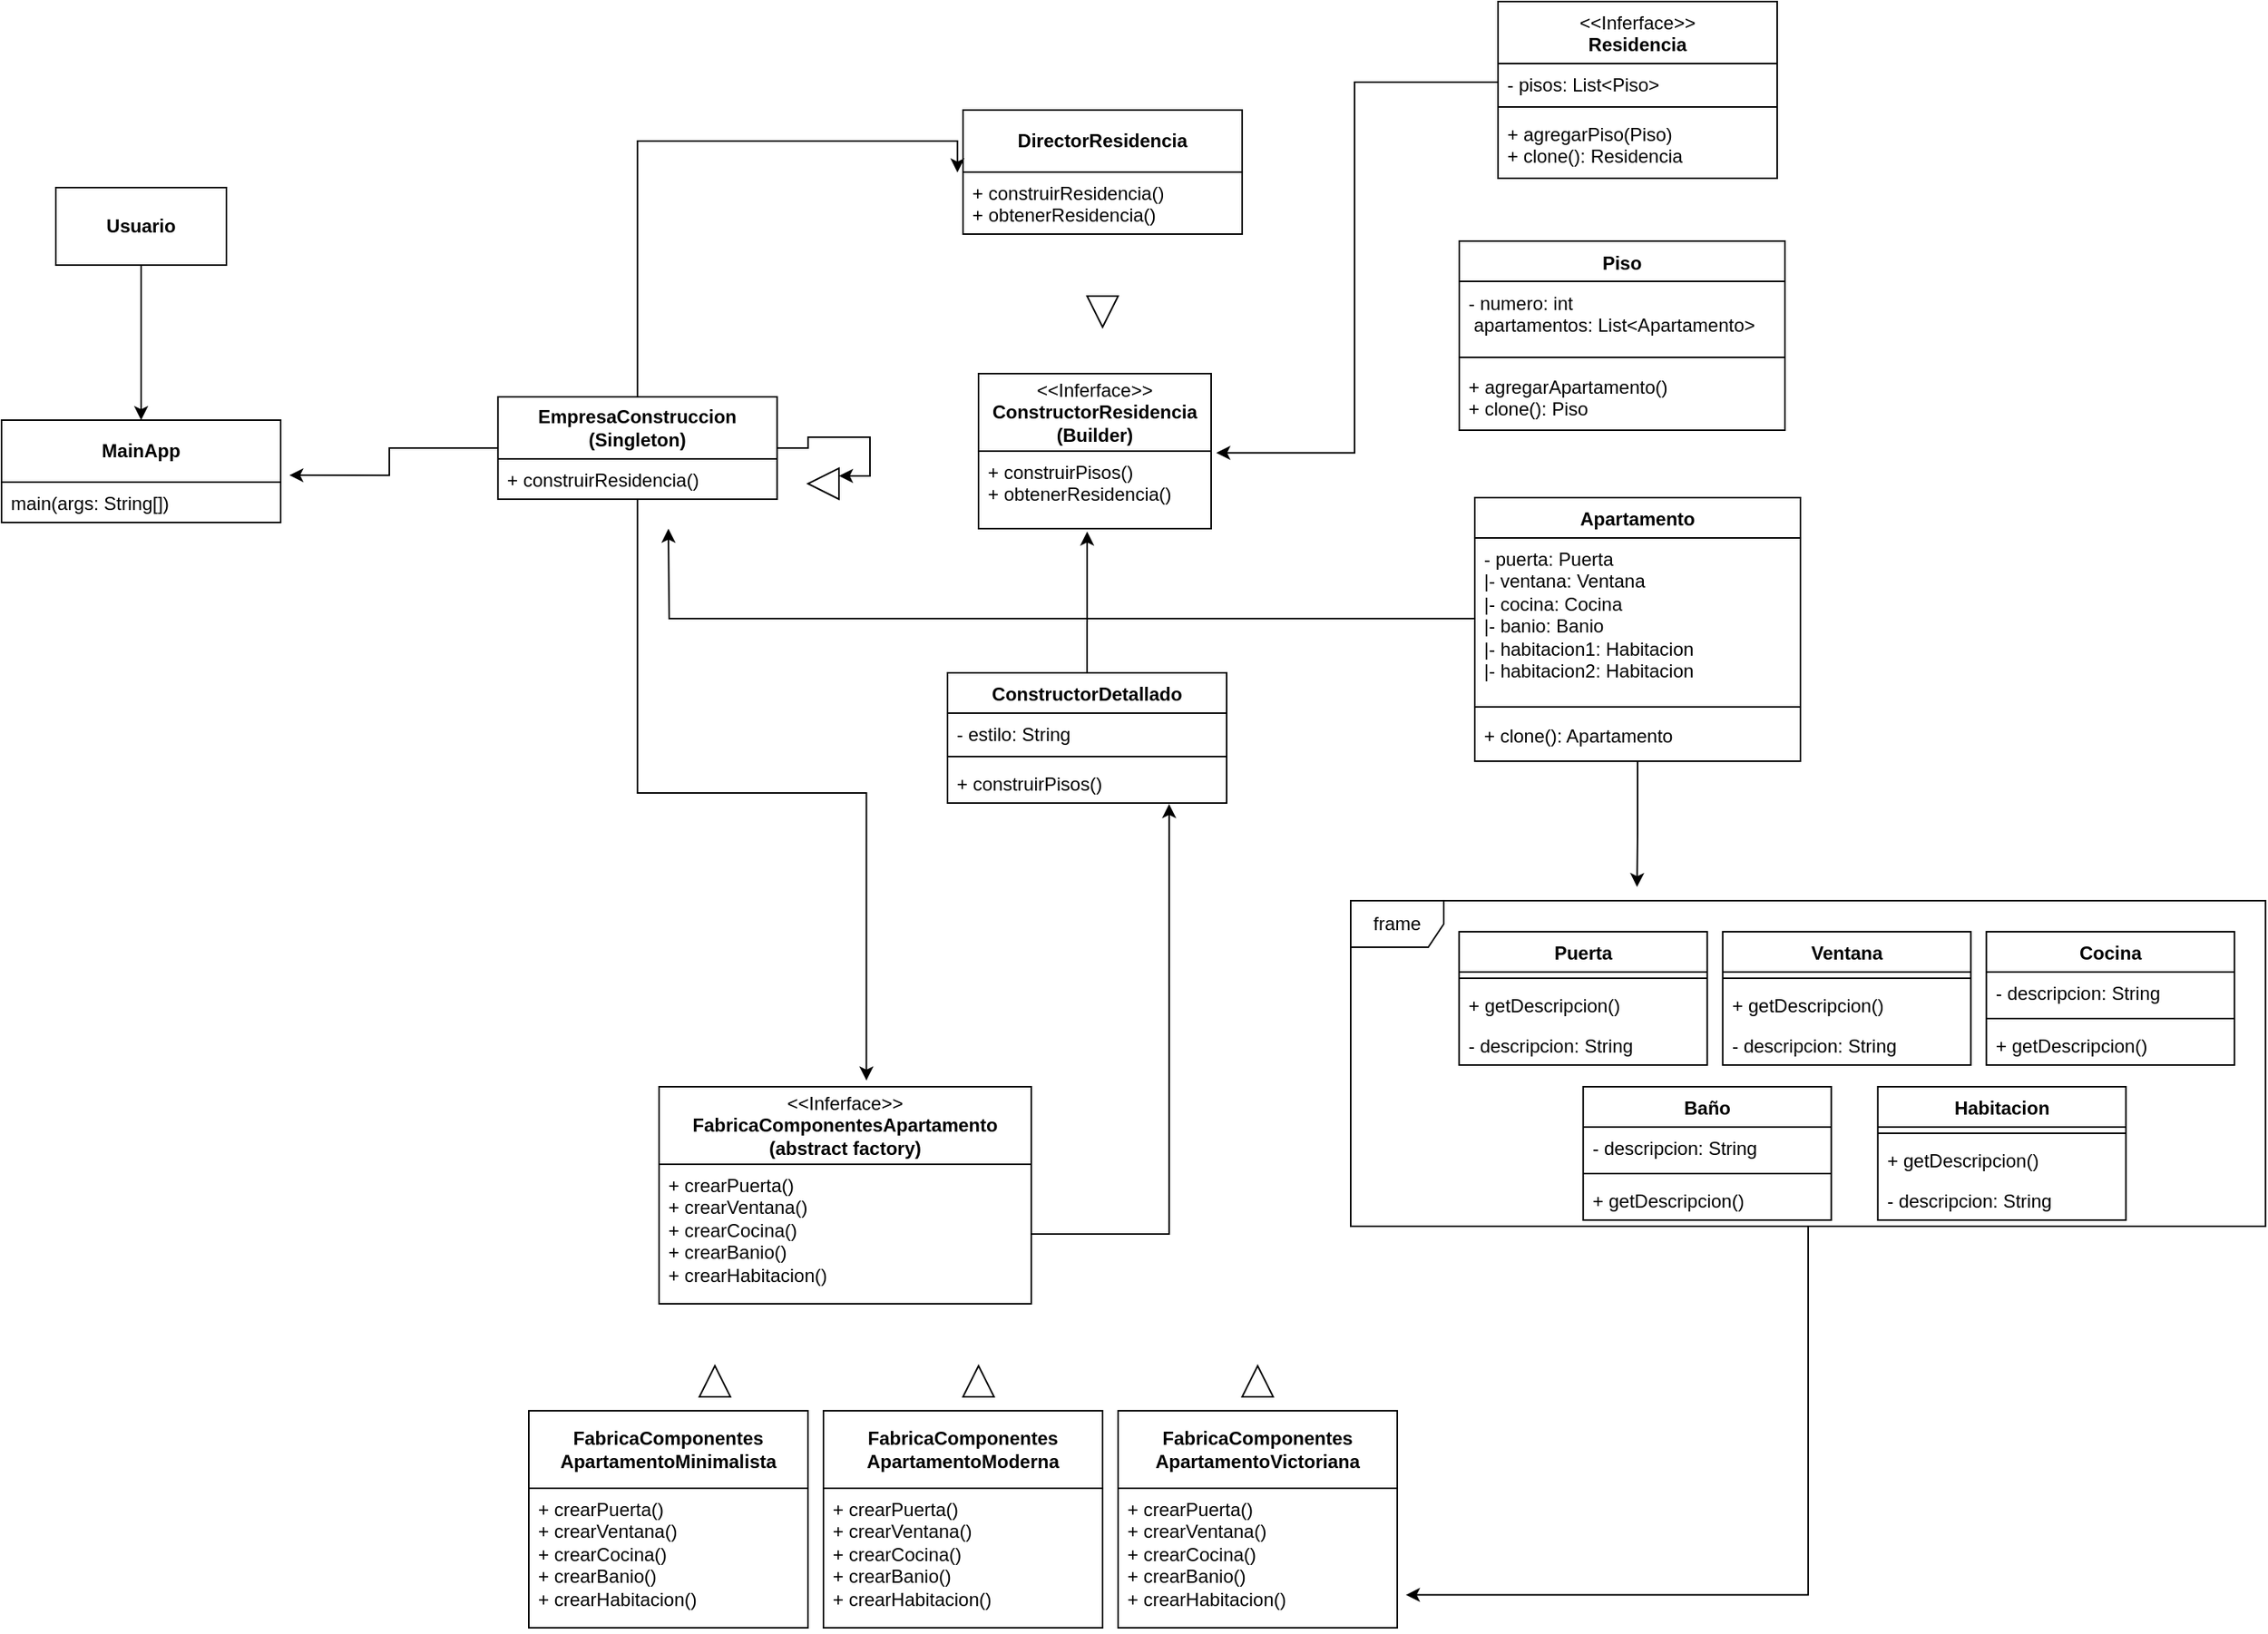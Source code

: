 <mxfile version="26.1.1">
  <diagram id="C5RBs43oDa-KdzZeNtuy" name="Page-1">
    <mxGraphModel dx="2550" dy="710" grid="1" gridSize="10" guides="1" tooltips="1" connect="1" arrows="1" fold="1" page="1" pageScale="1" pageWidth="827" pageHeight="1169" math="0" shadow="0">
      <root>
        <mxCell id="WIyWlLk6GJQsqaUBKTNV-0" />
        <mxCell id="WIyWlLk6GJQsqaUBKTNV-1" parent="WIyWlLk6GJQsqaUBKTNV-0" />
        <mxCell id="4NDoe3Q7L930IOSC8Iq2-74" style="edgeStyle=orthogonalEdgeStyle;rounded=0;orthogonalLoop=1;jettySize=auto;html=1;entryX=0;entryY=0.75;entryDx=0;entryDy=0;" edge="1" parent="WIyWlLk6GJQsqaUBKTNV-1" source="4NDoe3Q7L930IOSC8Iq2-6" target="4NDoe3Q7L930IOSC8Iq2-73">
          <mxGeometry relative="1" as="geometry" />
        </mxCell>
        <mxCell id="4NDoe3Q7L930IOSC8Iq2-6" value="&lt;b&gt;EmpresaConstruccion (Singleton)&lt;/b&gt;" style="swimlane;fontStyle=0;childLayout=stackLayout;horizontal=1;startSize=40;fillColor=none;horizontalStack=0;resizeParent=1;resizeParentMax=0;resizeLast=0;collapsible=1;marginBottom=0;whiteSpace=wrap;html=1;" vertex="1" parent="WIyWlLk6GJQsqaUBKTNV-1">
          <mxGeometry x="310.13" y="335" width="180" height="66" as="geometry" />
        </mxCell>
        <mxCell id="4NDoe3Q7L930IOSC8Iq2-7" value="&lt;div&gt;+ construirResidencia()&lt;/div&gt;" style="text;strokeColor=none;fillColor=none;align=left;verticalAlign=top;spacingLeft=4;spacingRight=4;overflow=hidden;rotatable=0;points=[[0,0.5],[1,0.5]];portConstraint=eastwest;whiteSpace=wrap;html=1;" vertex="1" parent="4NDoe3Q7L930IOSC8Iq2-6">
          <mxGeometry y="40" width="180" height="26" as="geometry" />
        </mxCell>
        <mxCell id="4NDoe3Q7L930IOSC8Iq2-104" style="edgeStyle=orthogonalEdgeStyle;rounded=0;orthogonalLoop=1;jettySize=auto;html=1;entryX=0.5;entryY=0;entryDx=0;entryDy=0;" edge="1" parent="WIyWlLk6GJQsqaUBKTNV-1" source="4NDoe3Q7L930IOSC8Iq2-10" target="4NDoe3Q7L930IOSC8Iq2-101">
          <mxGeometry relative="1" as="geometry" />
        </mxCell>
        <mxCell id="4NDoe3Q7L930IOSC8Iq2-10" value="&lt;b&gt;Usuario&lt;/b&gt;" style="html=1;whiteSpace=wrap;" vertex="1" parent="WIyWlLk6GJQsqaUBKTNV-1">
          <mxGeometry x="25" y="200" width="110" height="50" as="geometry" />
        </mxCell>
        <mxCell id="4NDoe3Q7L930IOSC8Iq2-17" value="&lt;div&gt;&amp;lt;&amp;lt;Inferface&amp;gt;&amp;gt;&lt;/div&gt;&lt;span style=&quot;font-weight: 700;&quot;&gt;FabricaComponentesApartamento&lt;/span&gt;&lt;div&gt;&lt;b&gt;(abstract factory&lt;/b&gt;&lt;b style=&quot;background-color: transparent; color: light-dark(rgb(0, 0, 0), rgb(255, 255, 255));&quot;&gt;)&lt;/b&gt;&lt;/div&gt;" style="swimlane;fontStyle=0;childLayout=stackLayout;horizontal=1;startSize=50;fillColor=none;horizontalStack=0;resizeParent=1;resizeParentMax=0;resizeLast=0;collapsible=1;marginBottom=0;whiteSpace=wrap;html=1;" vertex="1" parent="WIyWlLk6GJQsqaUBKTNV-1">
          <mxGeometry x="414" y="780" width="240" height="140" as="geometry" />
        </mxCell>
        <mxCell id="4NDoe3Q7L930IOSC8Iq2-18" value="&lt;div&gt;+ crearPuerta()&lt;/div&gt;&lt;div&gt;+ crearVentana()&lt;/div&gt;&lt;div&gt;+ crearCocina()&lt;/div&gt;&lt;div&gt;+ crearBanio()&lt;/div&gt;&lt;div&gt;+ crearHabitacion()&lt;/div&gt;" style="text;strokeColor=none;fillColor=none;align=left;verticalAlign=top;spacingLeft=4;spacingRight=4;overflow=hidden;rotatable=0;points=[[0,0.5],[1,0.5]];portConstraint=eastwest;whiteSpace=wrap;html=1;" vertex="1" parent="4NDoe3Q7L930IOSC8Iq2-17">
          <mxGeometry y="50" width="240" height="90" as="geometry" />
        </mxCell>
        <mxCell id="4NDoe3Q7L930IOSC8Iq2-23" value="&lt;b&gt;FabricaComponentes&lt;/b&gt;&lt;div&gt;&lt;b&gt;ApartamentoMinimalista&lt;/b&gt;&lt;/div&gt;" style="swimlane;fontStyle=0;childLayout=stackLayout;horizontal=1;startSize=50;fillColor=none;horizontalStack=0;resizeParent=1;resizeParentMax=0;resizeLast=0;collapsible=1;marginBottom=0;whiteSpace=wrap;html=1;" vertex="1" parent="WIyWlLk6GJQsqaUBKTNV-1">
          <mxGeometry x="330" y="989" width="180" height="140" as="geometry" />
        </mxCell>
        <mxCell id="4NDoe3Q7L930IOSC8Iq2-24" value="&lt;div&gt;+ crearPuerta()&lt;/div&gt;&lt;div&gt;+ crearVentana()&lt;/div&gt;&lt;div&gt;+ crearCocina()&lt;/div&gt;&lt;div&gt;+ crearBanio()&lt;/div&gt;&lt;div&gt;+ crearHabitacion()&lt;/div&gt;" style="text;strokeColor=none;fillColor=none;align=left;verticalAlign=top;spacingLeft=4;spacingRight=4;overflow=hidden;rotatable=0;points=[[0,0.5],[1,0.5]];portConstraint=eastwest;whiteSpace=wrap;html=1;" vertex="1" parent="4NDoe3Q7L930IOSC8Iq2-23">
          <mxGeometry y="50" width="180" height="90" as="geometry" />
        </mxCell>
        <mxCell id="4NDoe3Q7L930IOSC8Iq2-25" value="&lt;b&gt;FabricaComponentes&lt;/b&gt;&lt;div&gt;&lt;b&gt;ApartamentoModerna&lt;/b&gt;&lt;/div&gt;" style="swimlane;fontStyle=0;childLayout=stackLayout;horizontal=1;startSize=50;fillColor=none;horizontalStack=0;resizeParent=1;resizeParentMax=0;resizeLast=0;collapsible=1;marginBottom=0;whiteSpace=wrap;html=1;" vertex="1" parent="WIyWlLk6GJQsqaUBKTNV-1">
          <mxGeometry x="520" y="989" width="180" height="140" as="geometry" />
        </mxCell>
        <mxCell id="4NDoe3Q7L930IOSC8Iq2-26" value="&lt;div&gt;+ crearPuerta()&lt;/div&gt;&lt;div&gt;+ crearVentana()&lt;/div&gt;&lt;div&gt;+ crearCocina()&lt;/div&gt;&lt;div&gt;+ crearBanio()&lt;/div&gt;&lt;div&gt;+ crearHabitacion()&lt;/div&gt;" style="text;strokeColor=none;fillColor=none;align=left;verticalAlign=top;spacingLeft=4;spacingRight=4;overflow=hidden;rotatable=0;points=[[0,0.5],[1,0.5]];portConstraint=eastwest;whiteSpace=wrap;html=1;" vertex="1" parent="4NDoe3Q7L930IOSC8Iq2-25">
          <mxGeometry y="50" width="180" height="90" as="geometry" />
        </mxCell>
        <mxCell id="4NDoe3Q7L930IOSC8Iq2-27" value="&lt;b&gt;FabricaComponentes&lt;/b&gt;&lt;div&gt;&lt;b&gt;ApartamentoVictoriana&lt;/b&gt;&lt;/div&gt;" style="swimlane;fontStyle=0;childLayout=stackLayout;horizontal=1;startSize=50;fillColor=none;horizontalStack=0;resizeParent=1;resizeParentMax=0;resizeLast=0;collapsible=1;marginBottom=0;whiteSpace=wrap;html=1;" vertex="1" parent="WIyWlLk6GJQsqaUBKTNV-1">
          <mxGeometry x="710" y="989" width="180" height="140" as="geometry" />
        </mxCell>
        <mxCell id="4NDoe3Q7L930IOSC8Iq2-28" value="&lt;div&gt;+ crearPuerta()&lt;/div&gt;&lt;div&gt;+ crearVentana()&lt;/div&gt;&lt;div&gt;+ crearCocina()&lt;/div&gt;&lt;div&gt;+ crearBanio()&lt;/div&gt;&lt;div&gt;+ crearHabitacion()&lt;/div&gt;" style="text;strokeColor=none;fillColor=none;align=left;verticalAlign=top;spacingLeft=4;spacingRight=4;overflow=hidden;rotatable=0;points=[[0,0.5],[1,0.5]];portConstraint=eastwest;whiteSpace=wrap;html=1;" vertex="1" parent="4NDoe3Q7L930IOSC8Iq2-27">
          <mxGeometry y="50" width="180" height="90" as="geometry" />
        </mxCell>
        <mxCell id="4NDoe3Q7L930IOSC8Iq2-35" value="Puerta" style="swimlane;fontStyle=1;align=center;verticalAlign=top;childLayout=stackLayout;horizontal=1;startSize=26;horizontalStack=0;resizeParent=1;resizeParentMax=0;resizeLast=0;collapsible=1;marginBottom=0;whiteSpace=wrap;html=1;" vertex="1" parent="WIyWlLk6GJQsqaUBKTNV-1">
          <mxGeometry x="929.87" y="680" width="160" height="86" as="geometry" />
        </mxCell>
        <mxCell id="4NDoe3Q7L930IOSC8Iq2-37" value="" style="line;strokeWidth=1;fillColor=none;align=left;verticalAlign=middle;spacingTop=-1;spacingLeft=3;spacingRight=3;rotatable=0;labelPosition=right;points=[];portConstraint=eastwest;strokeColor=inherit;" vertex="1" parent="4NDoe3Q7L930IOSC8Iq2-35">
          <mxGeometry y="26" width="160" height="8" as="geometry" />
        </mxCell>
        <mxCell id="4NDoe3Q7L930IOSC8Iq2-38" value="+ getDescripcion()" style="text;strokeColor=none;fillColor=none;align=left;verticalAlign=top;spacingLeft=4;spacingRight=4;overflow=hidden;rotatable=0;points=[[0,0.5],[1,0.5]];portConstraint=eastwest;whiteSpace=wrap;html=1;" vertex="1" parent="4NDoe3Q7L930IOSC8Iq2-35">
          <mxGeometry y="34" width="160" height="26" as="geometry" />
        </mxCell>
        <mxCell id="4NDoe3Q7L930IOSC8Iq2-36" value="- descripcion: String" style="text;strokeColor=none;fillColor=none;align=left;verticalAlign=top;spacingLeft=4;spacingRight=4;overflow=hidden;rotatable=0;points=[[0,0.5],[1,0.5]];portConstraint=eastwest;whiteSpace=wrap;html=1;" vertex="1" parent="4NDoe3Q7L930IOSC8Iq2-35">
          <mxGeometry y="60" width="160" height="26" as="geometry" />
        </mxCell>
        <mxCell id="4NDoe3Q7L930IOSC8Iq2-40" value="Ventana" style="swimlane;fontStyle=1;align=center;verticalAlign=top;childLayout=stackLayout;horizontal=1;startSize=26;horizontalStack=0;resizeParent=1;resizeParentMax=0;resizeLast=0;collapsible=1;marginBottom=0;whiteSpace=wrap;html=1;" vertex="1" parent="WIyWlLk6GJQsqaUBKTNV-1">
          <mxGeometry x="1099.87" y="680" width="160" height="86" as="geometry" />
        </mxCell>
        <mxCell id="4NDoe3Q7L930IOSC8Iq2-42" value="" style="line;strokeWidth=1;fillColor=none;align=left;verticalAlign=middle;spacingTop=-1;spacingLeft=3;spacingRight=3;rotatable=0;labelPosition=right;points=[];portConstraint=eastwest;strokeColor=inherit;" vertex="1" parent="4NDoe3Q7L930IOSC8Iq2-40">
          <mxGeometry y="26" width="160" height="8" as="geometry" />
        </mxCell>
        <mxCell id="4NDoe3Q7L930IOSC8Iq2-43" value="+ getDescripcion()" style="text;strokeColor=none;fillColor=none;align=left;verticalAlign=top;spacingLeft=4;spacingRight=4;overflow=hidden;rotatable=0;points=[[0,0.5],[1,0.5]];portConstraint=eastwest;whiteSpace=wrap;html=1;" vertex="1" parent="4NDoe3Q7L930IOSC8Iq2-40">
          <mxGeometry y="34" width="160" height="26" as="geometry" />
        </mxCell>
        <mxCell id="4NDoe3Q7L930IOSC8Iq2-41" value="- descripcion: String" style="text;strokeColor=none;fillColor=none;align=left;verticalAlign=top;spacingLeft=4;spacingRight=4;overflow=hidden;rotatable=0;points=[[0,0.5],[1,0.5]];portConstraint=eastwest;whiteSpace=wrap;html=1;" vertex="1" parent="4NDoe3Q7L930IOSC8Iq2-40">
          <mxGeometry y="60" width="160" height="26" as="geometry" />
        </mxCell>
        <mxCell id="4NDoe3Q7L930IOSC8Iq2-44" value="Cocina" style="swimlane;fontStyle=1;align=center;verticalAlign=top;childLayout=stackLayout;horizontal=1;startSize=26;horizontalStack=0;resizeParent=1;resizeParentMax=0;resizeLast=0;collapsible=1;marginBottom=0;whiteSpace=wrap;html=1;" vertex="1" parent="WIyWlLk6GJQsqaUBKTNV-1">
          <mxGeometry x="1269.87" y="680" width="160" height="86" as="geometry" />
        </mxCell>
        <mxCell id="4NDoe3Q7L930IOSC8Iq2-45" value="- descripcion: String" style="text;strokeColor=none;fillColor=none;align=left;verticalAlign=top;spacingLeft=4;spacingRight=4;overflow=hidden;rotatable=0;points=[[0,0.5],[1,0.5]];portConstraint=eastwest;whiteSpace=wrap;html=1;" vertex="1" parent="4NDoe3Q7L930IOSC8Iq2-44">
          <mxGeometry y="26" width="160" height="26" as="geometry" />
        </mxCell>
        <mxCell id="4NDoe3Q7L930IOSC8Iq2-46" value="" style="line;strokeWidth=1;fillColor=none;align=left;verticalAlign=middle;spacingTop=-1;spacingLeft=3;spacingRight=3;rotatable=0;labelPosition=right;points=[];portConstraint=eastwest;strokeColor=inherit;" vertex="1" parent="4NDoe3Q7L930IOSC8Iq2-44">
          <mxGeometry y="52" width="160" height="8" as="geometry" />
        </mxCell>
        <mxCell id="4NDoe3Q7L930IOSC8Iq2-47" value="+ getDescripcion()" style="text;strokeColor=none;fillColor=none;align=left;verticalAlign=top;spacingLeft=4;spacingRight=4;overflow=hidden;rotatable=0;points=[[0,0.5],[1,0.5]];portConstraint=eastwest;whiteSpace=wrap;html=1;" vertex="1" parent="4NDoe3Q7L930IOSC8Iq2-44">
          <mxGeometry y="60" width="160" height="26" as="geometry" />
        </mxCell>
        <mxCell id="4NDoe3Q7L930IOSC8Iq2-48" value="Baño" style="swimlane;fontStyle=1;align=center;verticalAlign=top;childLayout=stackLayout;horizontal=1;startSize=26;horizontalStack=0;resizeParent=1;resizeParentMax=0;resizeLast=0;collapsible=1;marginBottom=0;whiteSpace=wrap;html=1;" vertex="1" parent="WIyWlLk6GJQsqaUBKTNV-1">
          <mxGeometry x="1009.87" y="780" width="160" height="86" as="geometry" />
        </mxCell>
        <mxCell id="4NDoe3Q7L930IOSC8Iq2-49" value="- descripcion: String" style="text;strokeColor=none;fillColor=none;align=left;verticalAlign=top;spacingLeft=4;spacingRight=4;overflow=hidden;rotatable=0;points=[[0,0.5],[1,0.5]];portConstraint=eastwest;whiteSpace=wrap;html=1;" vertex="1" parent="4NDoe3Q7L930IOSC8Iq2-48">
          <mxGeometry y="26" width="160" height="26" as="geometry" />
        </mxCell>
        <mxCell id="4NDoe3Q7L930IOSC8Iq2-50" value="" style="line;strokeWidth=1;fillColor=none;align=left;verticalAlign=middle;spacingTop=-1;spacingLeft=3;spacingRight=3;rotatable=0;labelPosition=right;points=[];portConstraint=eastwest;strokeColor=inherit;" vertex="1" parent="4NDoe3Q7L930IOSC8Iq2-48">
          <mxGeometry y="52" width="160" height="8" as="geometry" />
        </mxCell>
        <mxCell id="4NDoe3Q7L930IOSC8Iq2-51" value="+ getDescripcion()" style="text;strokeColor=none;fillColor=none;align=left;verticalAlign=top;spacingLeft=4;spacingRight=4;overflow=hidden;rotatable=0;points=[[0,0.5],[1,0.5]];portConstraint=eastwest;whiteSpace=wrap;html=1;" vertex="1" parent="4NDoe3Q7L930IOSC8Iq2-48">
          <mxGeometry y="60" width="160" height="26" as="geometry" />
        </mxCell>
        <mxCell id="4NDoe3Q7L930IOSC8Iq2-52" value="Habitacion" style="swimlane;fontStyle=1;align=center;verticalAlign=top;childLayout=stackLayout;horizontal=1;startSize=26;horizontalStack=0;resizeParent=1;resizeParentMax=0;resizeLast=0;collapsible=1;marginBottom=0;whiteSpace=wrap;html=1;" vertex="1" parent="WIyWlLk6GJQsqaUBKTNV-1">
          <mxGeometry x="1199.87" y="780" width="160" height="86" as="geometry" />
        </mxCell>
        <mxCell id="4NDoe3Q7L930IOSC8Iq2-54" value="" style="line;strokeWidth=1;fillColor=none;align=left;verticalAlign=middle;spacingTop=-1;spacingLeft=3;spacingRight=3;rotatable=0;labelPosition=right;points=[];portConstraint=eastwest;strokeColor=inherit;" vertex="1" parent="4NDoe3Q7L930IOSC8Iq2-52">
          <mxGeometry y="26" width="160" height="8" as="geometry" />
        </mxCell>
        <mxCell id="4NDoe3Q7L930IOSC8Iq2-55" value="+ getDescripcion()" style="text;strokeColor=none;fillColor=none;align=left;verticalAlign=top;spacingLeft=4;spacingRight=4;overflow=hidden;rotatable=0;points=[[0,0.5],[1,0.5]];portConstraint=eastwest;whiteSpace=wrap;html=1;" vertex="1" parent="4NDoe3Q7L930IOSC8Iq2-52">
          <mxGeometry y="34" width="160" height="26" as="geometry" />
        </mxCell>
        <mxCell id="4NDoe3Q7L930IOSC8Iq2-53" value="- descripcion: String" style="text;strokeColor=none;fillColor=none;align=left;verticalAlign=top;spacingLeft=4;spacingRight=4;overflow=hidden;rotatable=0;points=[[0,0.5],[1,0.5]];portConstraint=eastwest;whiteSpace=wrap;html=1;" vertex="1" parent="4NDoe3Q7L930IOSC8Iq2-52">
          <mxGeometry y="60" width="160" height="26" as="geometry" />
        </mxCell>
        <mxCell id="4NDoe3Q7L930IOSC8Iq2-56" value="&lt;div&gt;&amp;lt;&amp;lt;Inferface&amp;gt;&amp;gt;&lt;/div&gt;&lt;b&gt;ConstructorResidencia&lt;/b&gt;&lt;div&gt;&lt;b&gt;(Builder)&lt;/b&gt;&lt;/div&gt;" style="swimlane;fontStyle=0;childLayout=stackLayout;horizontal=1;startSize=50;fillColor=none;horizontalStack=0;resizeParent=1;resizeParentMax=0;resizeLast=0;collapsible=1;marginBottom=0;whiteSpace=wrap;html=1;" vertex="1" parent="WIyWlLk6GJQsqaUBKTNV-1">
          <mxGeometry x="620" y="320" width="150" height="100" as="geometry" />
        </mxCell>
        <mxCell id="4NDoe3Q7L930IOSC8Iq2-57" value="&lt;div&gt;+ construirPisos()&lt;/div&gt;&lt;div&gt;&lt;span style=&quot;background-color: transparent; color: light-dark(rgb(0, 0, 0), rgb(255, 255, 255));&quot;&gt;+ obtenerResidencia()&lt;/span&gt;&lt;/div&gt;" style="text;strokeColor=none;fillColor=none;align=left;verticalAlign=top;spacingLeft=4;spacingRight=4;overflow=hidden;rotatable=0;points=[[0,0.5],[1,0.5]];portConstraint=eastwest;whiteSpace=wrap;html=1;" vertex="1" parent="4NDoe3Q7L930IOSC8Iq2-56">
          <mxGeometry y="50" width="150" height="50" as="geometry" />
        </mxCell>
        <mxCell id="4NDoe3Q7L930IOSC8Iq2-58" value="" style="triangle;whiteSpace=wrap;html=1;rotation=-90;" vertex="1" parent="WIyWlLk6GJQsqaUBKTNV-1">
          <mxGeometry x="440" y="960" width="20" height="20" as="geometry" />
        </mxCell>
        <mxCell id="4NDoe3Q7L930IOSC8Iq2-59" value="" style="triangle;whiteSpace=wrap;html=1;rotation=-90;" vertex="1" parent="WIyWlLk6GJQsqaUBKTNV-1">
          <mxGeometry x="610" y="960" width="20" height="20" as="geometry" />
        </mxCell>
        <mxCell id="4NDoe3Q7L930IOSC8Iq2-60" value="" style="triangle;whiteSpace=wrap;html=1;rotation=-90;" vertex="1" parent="WIyWlLk6GJQsqaUBKTNV-1">
          <mxGeometry x="790" y="960" width="20" height="20" as="geometry" />
        </mxCell>
        <mxCell id="4NDoe3Q7L930IOSC8Iq2-61" value="" style="triangle;whiteSpace=wrap;html=1;rotation=90;" vertex="1" parent="WIyWlLk6GJQsqaUBKTNV-1">
          <mxGeometry x="690" y="270" width="20" height="20" as="geometry" />
        </mxCell>
        <mxCell id="4NDoe3Q7L930IOSC8Iq2-63" value="ConstructorDetallado" style="swimlane;fontStyle=1;align=center;verticalAlign=top;childLayout=stackLayout;horizontal=1;startSize=26;horizontalStack=0;resizeParent=1;resizeParentMax=0;resizeLast=0;collapsible=1;marginBottom=0;whiteSpace=wrap;html=1;" vertex="1" parent="WIyWlLk6GJQsqaUBKTNV-1">
          <mxGeometry x="600" y="513" width="180" height="84" as="geometry" />
        </mxCell>
        <mxCell id="4NDoe3Q7L930IOSC8Iq2-64" value="&lt;div&gt;&lt;span style=&quot;background-color: transparent; color: light-dark(rgb(0, 0, 0), rgb(255, 255, 255));&quot;&gt;- estilo: String&lt;/span&gt;&lt;/div&gt;" style="text;strokeColor=none;fillColor=none;align=left;verticalAlign=top;spacingLeft=4;spacingRight=4;overflow=hidden;rotatable=0;points=[[0,0.5],[1,0.5]];portConstraint=eastwest;whiteSpace=wrap;html=1;" vertex="1" parent="4NDoe3Q7L930IOSC8Iq2-63">
          <mxGeometry y="26" width="180" height="24" as="geometry" />
        </mxCell>
        <mxCell id="4NDoe3Q7L930IOSC8Iq2-65" value="" style="line;strokeWidth=1;fillColor=none;align=left;verticalAlign=middle;spacingTop=-1;spacingLeft=3;spacingRight=3;rotatable=0;labelPosition=right;points=[];portConstraint=eastwest;strokeColor=inherit;" vertex="1" parent="4NDoe3Q7L930IOSC8Iq2-63">
          <mxGeometry y="50" width="180" height="8" as="geometry" />
        </mxCell>
        <mxCell id="4NDoe3Q7L930IOSC8Iq2-66" value="+ construirPisos()" style="text;strokeColor=none;fillColor=none;align=left;verticalAlign=top;spacingLeft=4;spacingRight=4;overflow=hidden;rotatable=0;points=[[0,0.5],[1,0.5]];portConstraint=eastwest;whiteSpace=wrap;html=1;" vertex="1" parent="4NDoe3Q7L930IOSC8Iq2-63">
          <mxGeometry y="58" width="180" height="26" as="geometry" />
        </mxCell>
        <mxCell id="4NDoe3Q7L930IOSC8Iq2-68" style="edgeStyle=orthogonalEdgeStyle;rounded=0;orthogonalLoop=1;jettySize=auto;html=1;entryX=0.794;entryY=1.026;entryDx=0;entryDy=0;entryPerimeter=0;" edge="1" parent="WIyWlLk6GJQsqaUBKTNV-1" source="4NDoe3Q7L930IOSC8Iq2-18" target="4NDoe3Q7L930IOSC8Iq2-66">
          <mxGeometry relative="1" as="geometry" />
        </mxCell>
        <mxCell id="4NDoe3Q7L930IOSC8Iq2-71" value="&lt;b&gt;DirectorResidencia&lt;/b&gt;" style="swimlane;fontStyle=0;childLayout=stackLayout;horizontal=1;startSize=40;fillColor=none;horizontalStack=0;resizeParent=1;resizeParentMax=0;resizeLast=0;collapsible=1;marginBottom=0;whiteSpace=wrap;html=1;" vertex="1" parent="WIyWlLk6GJQsqaUBKTNV-1">
          <mxGeometry x="610" y="150" width="180" height="80" as="geometry" />
        </mxCell>
        <mxCell id="4NDoe3Q7L930IOSC8Iq2-72" value="&lt;div&gt;+ construirResidencia()&lt;/div&gt;&lt;div&gt;&lt;span style=&quot;background-color: transparent; color: light-dark(rgb(0, 0, 0), rgb(255, 255, 255));&quot;&gt;+ obtenerResidencia()&lt;/span&gt;&lt;/div&gt;" style="text;strokeColor=none;fillColor=none;align=left;verticalAlign=top;spacingLeft=4;spacingRight=4;overflow=hidden;rotatable=0;points=[[0,0.5],[1,0.5]];portConstraint=eastwest;whiteSpace=wrap;html=1;" vertex="1" parent="4NDoe3Q7L930IOSC8Iq2-71">
          <mxGeometry y="40" width="180" height="40" as="geometry" />
        </mxCell>
        <mxCell id="4NDoe3Q7L930IOSC8Iq2-73" value="" style="triangle;whiteSpace=wrap;html=1;rotation=-180;" vertex="1" parent="WIyWlLk6GJQsqaUBKTNV-1">
          <mxGeometry x="510.0" y="381" width="20" height="20" as="geometry" />
        </mxCell>
        <mxCell id="4NDoe3Q7L930IOSC8Iq2-75" value="&lt;div&gt;&lt;span style=&quot;font-weight: 400;&quot;&gt;&amp;lt;&amp;lt;Inferface&amp;gt;&amp;gt;&lt;/span&gt;&lt;/div&gt;Residencia" style="swimlane;fontStyle=1;align=center;verticalAlign=top;childLayout=stackLayout;horizontal=1;startSize=40;horizontalStack=0;resizeParent=1;resizeParentMax=0;resizeLast=0;collapsible=1;marginBottom=0;whiteSpace=wrap;html=1;" vertex="1" parent="WIyWlLk6GJQsqaUBKTNV-1">
          <mxGeometry x="955" y="80" width="180" height="114" as="geometry" />
        </mxCell>
        <mxCell id="4NDoe3Q7L930IOSC8Iq2-76" value="- pisos: List&amp;lt;Piso&amp;gt;" style="text;strokeColor=none;fillColor=none;align=left;verticalAlign=top;spacingLeft=4;spacingRight=4;overflow=hidden;rotatable=0;points=[[0,0.5],[1,0.5]];portConstraint=eastwest;whiteSpace=wrap;html=1;" vertex="1" parent="4NDoe3Q7L930IOSC8Iq2-75">
          <mxGeometry y="40" width="180" height="24" as="geometry" />
        </mxCell>
        <mxCell id="4NDoe3Q7L930IOSC8Iq2-77" value="" style="line;strokeWidth=1;fillColor=none;align=left;verticalAlign=middle;spacingTop=-1;spacingLeft=3;spacingRight=3;rotatable=0;labelPosition=right;points=[];portConstraint=eastwest;strokeColor=inherit;" vertex="1" parent="4NDoe3Q7L930IOSC8Iq2-75">
          <mxGeometry y="64" width="180" height="8" as="geometry" />
        </mxCell>
        <mxCell id="4NDoe3Q7L930IOSC8Iq2-78" value="&lt;div&gt;+ agregarPiso(Piso)&lt;/div&gt;&lt;div&gt;+ clone(): Residencia&lt;/div&gt;" style="text;strokeColor=none;fillColor=none;align=left;verticalAlign=top;spacingLeft=4;spacingRight=4;overflow=hidden;rotatable=0;points=[[0,0.5],[1,0.5]];portConstraint=eastwest;whiteSpace=wrap;html=1;" vertex="1" parent="4NDoe3Q7L930IOSC8Iq2-75">
          <mxGeometry y="72" width="180" height="42" as="geometry" />
        </mxCell>
        <mxCell id="4NDoe3Q7L930IOSC8Iq2-79" value="Piso" style="swimlane;fontStyle=1;align=center;verticalAlign=top;childLayout=stackLayout;horizontal=1;startSize=26;horizontalStack=0;resizeParent=1;resizeParentMax=0;resizeLast=0;collapsible=1;marginBottom=0;whiteSpace=wrap;html=1;" vertex="1" parent="WIyWlLk6GJQsqaUBKTNV-1">
          <mxGeometry x="930" y="234.5" width="210" height="122" as="geometry" />
        </mxCell>
        <mxCell id="4NDoe3Q7L930IOSC8Iq2-80" value="&lt;div&gt;- numero: int&lt;/div&gt;&lt;div&gt;&lt;span style=&quot;background-color: transparent; color: light-dark(rgb(0, 0, 0), rgb(255, 255, 255));&quot;&gt;&amp;nbsp;apartamentos: List&amp;lt;Apartamento&amp;gt;&lt;/span&gt;&lt;/div&gt;" style="text;strokeColor=none;fillColor=none;align=left;verticalAlign=top;spacingLeft=4;spacingRight=4;overflow=hidden;rotatable=0;points=[[0,0.5],[1,0.5]];portConstraint=eastwest;whiteSpace=wrap;html=1;" vertex="1" parent="4NDoe3Q7L930IOSC8Iq2-79">
          <mxGeometry y="26" width="210" height="44" as="geometry" />
        </mxCell>
        <mxCell id="4NDoe3Q7L930IOSC8Iq2-81" value="" style="line;strokeWidth=1;fillColor=none;align=left;verticalAlign=middle;spacingTop=-1;spacingLeft=3;spacingRight=3;rotatable=0;labelPosition=right;points=[];portConstraint=eastwest;strokeColor=inherit;" vertex="1" parent="4NDoe3Q7L930IOSC8Iq2-79">
          <mxGeometry y="70" width="210" height="10" as="geometry" />
        </mxCell>
        <mxCell id="4NDoe3Q7L930IOSC8Iq2-82" value="&lt;div&gt;+ agregarApartamento()&lt;/div&gt;&lt;div&gt;+ clone(): Piso&lt;/div&gt;" style="text;strokeColor=none;fillColor=none;align=left;verticalAlign=top;spacingLeft=4;spacingRight=4;overflow=hidden;rotatable=0;points=[[0,0.5],[1,0.5]];portConstraint=eastwest;whiteSpace=wrap;html=1;" vertex="1" parent="4NDoe3Q7L930IOSC8Iq2-79">
          <mxGeometry y="80" width="210" height="42" as="geometry" />
        </mxCell>
        <mxCell id="4NDoe3Q7L930IOSC8Iq2-84" value="Apartamento" style="swimlane;fontStyle=1;align=center;verticalAlign=top;childLayout=stackLayout;horizontal=1;startSize=26;horizontalStack=0;resizeParent=1;resizeParentMax=0;resizeLast=0;collapsible=1;marginBottom=0;whiteSpace=wrap;html=1;" vertex="1" parent="WIyWlLk6GJQsqaUBKTNV-1">
          <mxGeometry x="940.0" y="400" width="210" height="170" as="geometry" />
        </mxCell>
        <mxCell id="4NDoe3Q7L930IOSC8Iq2-106" style="edgeStyle=orthogonalEdgeStyle;rounded=0;orthogonalLoop=1;jettySize=auto;html=1;" edge="1" parent="4NDoe3Q7L930IOSC8Iq2-84" source="4NDoe3Q7L930IOSC8Iq2-85">
          <mxGeometry relative="1" as="geometry">
            <mxPoint x="-520.0" y="20" as="targetPoint" />
          </mxGeometry>
        </mxCell>
        <mxCell id="4NDoe3Q7L930IOSC8Iq2-85" value="&lt;div&gt;- puerta: Puerta&lt;/div&gt;&lt;div&gt;|- ventana: Ventana&lt;/div&gt;&lt;div&gt;|- cocina: Cocina&lt;/div&gt;&lt;div&gt;|- banio: Banio&lt;/div&gt;&lt;div&gt;|- habitacion1: Habitacion&lt;/div&gt;&lt;div&gt;|- habitacion2: Habitacion&lt;/div&gt;" style="text;strokeColor=none;fillColor=none;align=left;verticalAlign=top;spacingLeft=4;spacingRight=4;overflow=hidden;rotatable=0;points=[[0,0.5],[1,0.5]];portConstraint=eastwest;whiteSpace=wrap;html=1;" vertex="1" parent="4NDoe3Q7L930IOSC8Iq2-84">
          <mxGeometry y="26" width="210" height="104" as="geometry" />
        </mxCell>
        <mxCell id="4NDoe3Q7L930IOSC8Iq2-86" value="" style="line;strokeWidth=1;fillColor=none;align=left;verticalAlign=middle;spacingTop=-1;spacingLeft=3;spacingRight=3;rotatable=0;labelPosition=right;points=[];portConstraint=eastwest;strokeColor=inherit;" vertex="1" parent="4NDoe3Q7L930IOSC8Iq2-84">
          <mxGeometry y="130" width="210" height="10" as="geometry" />
        </mxCell>
        <mxCell id="4NDoe3Q7L930IOSC8Iq2-87" value="&lt;div&gt;+ clone(): Apartamento&lt;/div&gt;" style="text;strokeColor=none;fillColor=none;align=left;verticalAlign=top;spacingLeft=4;spacingRight=4;overflow=hidden;rotatable=0;points=[[0,0.5],[1,0.5]];portConstraint=eastwest;whiteSpace=wrap;html=1;" vertex="1" parent="4NDoe3Q7L930IOSC8Iq2-84">
          <mxGeometry y="140" width="210" height="30" as="geometry" />
        </mxCell>
        <mxCell id="4NDoe3Q7L930IOSC8Iq2-91" value="" style="endArrow=classic;html=1;rounded=0;exitX=0.5;exitY=0;exitDx=0;exitDy=0;entryX=0.467;entryY=1.038;entryDx=0;entryDy=0;entryPerimeter=0;" edge="1" parent="WIyWlLk6GJQsqaUBKTNV-1" source="4NDoe3Q7L930IOSC8Iq2-63" target="4NDoe3Q7L930IOSC8Iq2-57">
          <mxGeometry width="50" height="50" relative="1" as="geometry">
            <mxPoint x="680" y="410" as="sourcePoint" />
            <mxPoint x="730" y="360" as="targetPoint" />
          </mxGeometry>
        </mxCell>
        <mxCell id="4NDoe3Q7L930IOSC8Iq2-92" style="edgeStyle=orthogonalEdgeStyle;rounded=0;orthogonalLoop=1;jettySize=auto;html=1;entryX=-0.02;entryY=0.006;entryDx=0;entryDy=0;entryPerimeter=0;" edge="1" parent="WIyWlLk6GJQsqaUBKTNV-1" source="4NDoe3Q7L930IOSC8Iq2-6" target="4NDoe3Q7L930IOSC8Iq2-72">
          <mxGeometry relative="1" as="geometry" />
        </mxCell>
        <mxCell id="4NDoe3Q7L930IOSC8Iq2-93" style="edgeStyle=orthogonalEdgeStyle;rounded=0;orthogonalLoop=1;jettySize=auto;html=1;entryX=0.557;entryY=-0.029;entryDx=0;entryDy=0;entryPerimeter=0;" edge="1" parent="WIyWlLk6GJQsqaUBKTNV-1" source="4NDoe3Q7L930IOSC8Iq2-6" target="4NDoe3Q7L930IOSC8Iq2-17">
          <mxGeometry relative="1" as="geometry" />
        </mxCell>
        <mxCell id="4NDoe3Q7L930IOSC8Iq2-99" value="frame" style="shape=umlFrame;whiteSpace=wrap;html=1;pointerEvents=0;" vertex="1" parent="WIyWlLk6GJQsqaUBKTNV-1">
          <mxGeometry x="860" y="660" width="589.87" height="210" as="geometry" />
        </mxCell>
        <mxCell id="4NDoe3Q7L930IOSC8Iq2-101" value="&lt;b&gt;MainApp&lt;/b&gt;" style="swimlane;fontStyle=0;childLayout=stackLayout;horizontal=1;startSize=40;fillColor=none;horizontalStack=0;resizeParent=1;resizeParentMax=0;resizeLast=0;collapsible=1;marginBottom=0;whiteSpace=wrap;html=1;" vertex="1" parent="WIyWlLk6GJQsqaUBKTNV-1">
          <mxGeometry x="-10.0" y="350" width="180" height="66" as="geometry" />
        </mxCell>
        <mxCell id="4NDoe3Q7L930IOSC8Iq2-102" value="&lt;div&gt;main(args: String[])&lt;/div&gt;" style="text;strokeColor=none;fillColor=none;align=left;verticalAlign=top;spacingLeft=4;spacingRight=4;overflow=hidden;rotatable=0;points=[[0,0.5],[1,0.5]];portConstraint=eastwest;whiteSpace=wrap;html=1;" vertex="1" parent="4NDoe3Q7L930IOSC8Iq2-101">
          <mxGeometry y="40" width="180" height="26" as="geometry" />
        </mxCell>
        <mxCell id="4NDoe3Q7L930IOSC8Iq2-103" style="edgeStyle=orthogonalEdgeStyle;rounded=0;orthogonalLoop=1;jettySize=auto;html=1;entryX=1.031;entryY=-0.171;entryDx=0;entryDy=0;entryPerimeter=0;" edge="1" parent="WIyWlLk6GJQsqaUBKTNV-1" source="4NDoe3Q7L930IOSC8Iq2-6" target="4NDoe3Q7L930IOSC8Iq2-102">
          <mxGeometry relative="1" as="geometry" />
        </mxCell>
        <mxCell id="4NDoe3Q7L930IOSC8Iq2-105" style="edgeStyle=orthogonalEdgeStyle;rounded=0;orthogonalLoop=1;jettySize=auto;html=1;entryX=1.022;entryY=0.022;entryDx=0;entryDy=0;entryPerimeter=0;" edge="1" parent="WIyWlLk6GJQsqaUBKTNV-1" source="4NDoe3Q7L930IOSC8Iq2-76" target="4NDoe3Q7L930IOSC8Iq2-57">
          <mxGeometry relative="1" as="geometry" />
        </mxCell>
        <mxCell id="4NDoe3Q7L930IOSC8Iq2-107" style="edgeStyle=orthogonalEdgeStyle;rounded=0;orthogonalLoop=1;jettySize=auto;html=1;entryX=0.313;entryY=-0.042;entryDx=0;entryDy=0;entryPerimeter=0;" edge="1" parent="WIyWlLk6GJQsqaUBKTNV-1" source="4NDoe3Q7L930IOSC8Iq2-84" target="4NDoe3Q7L930IOSC8Iq2-99">
          <mxGeometry relative="1" as="geometry" />
        </mxCell>
        <mxCell id="4NDoe3Q7L930IOSC8Iq2-108" style="edgeStyle=orthogonalEdgeStyle;rounded=0;orthogonalLoop=1;jettySize=auto;html=1;entryX=1.031;entryY=0.764;entryDx=0;entryDy=0;entryPerimeter=0;" edge="1" parent="WIyWlLk6GJQsqaUBKTNV-1" source="4NDoe3Q7L930IOSC8Iq2-99" target="4NDoe3Q7L930IOSC8Iq2-28">
          <mxGeometry relative="1" as="geometry" />
        </mxCell>
      </root>
    </mxGraphModel>
  </diagram>
</mxfile>
